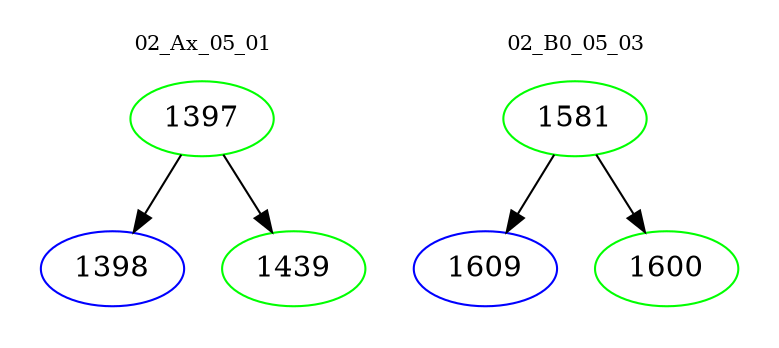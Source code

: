 digraph{
subgraph cluster_0 {
color = white
label = "02_Ax_05_01";
fontsize=10;
T0_1397 [label="1397", color="green"]
T0_1397 -> T0_1398 [color="black"]
T0_1398 [label="1398", color="blue"]
T0_1397 -> T0_1439 [color="black"]
T0_1439 [label="1439", color="green"]
}
subgraph cluster_1 {
color = white
label = "02_B0_05_03";
fontsize=10;
T1_1581 [label="1581", color="green"]
T1_1581 -> T1_1609 [color="black"]
T1_1609 [label="1609", color="blue"]
T1_1581 -> T1_1600 [color="black"]
T1_1600 [label="1600", color="green"]
}
}
